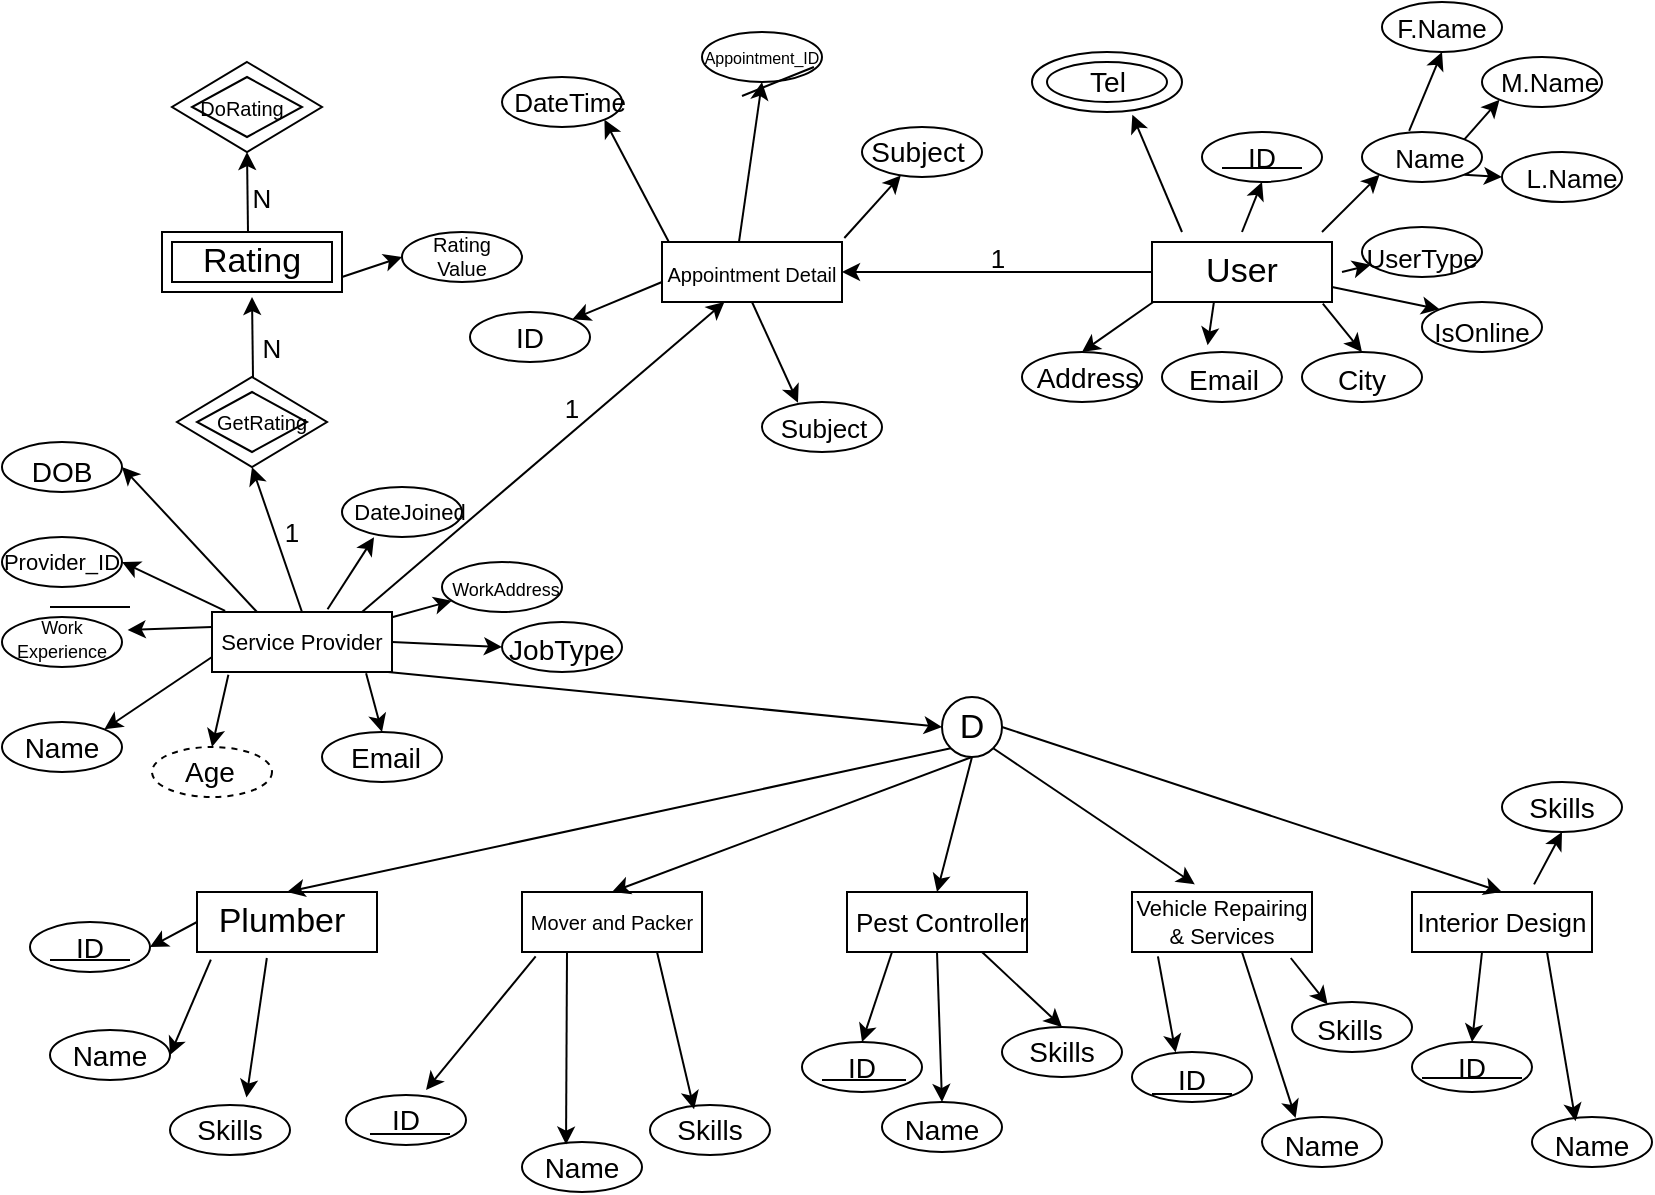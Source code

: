 <mxfile version="11.2.8" type="device" pages="1"><diagram id="u73l-XJrKutLM4vQmk4f" name="Page-1"><mxGraphModel dx="1024" dy="566" grid="1" gridSize="10" guides="1" tooltips="1" connect="1" arrows="1" fold="1" page="1" pageScale="1" pageWidth="850" pageHeight="1100" math="0" shadow="0"><root><mxCell id="0"/><mxCell id="1" parent="0"/><mxCell id="uVlolKATI4OPaM-FSlEL-3" value="" style="rounded=0;whiteSpace=wrap;html=1;" vertex="1" parent="1"><mxGeometry x="595" y="185" width="90" height="30" as="geometry"/></mxCell><mxCell id="uVlolKATI4OPaM-FSlEL-4" value="User" style="text;html=1;strokeColor=none;fillColor=none;align=center;verticalAlign=middle;whiteSpace=wrap;rounded=0;fontSize=17;" vertex="1" parent="1"><mxGeometry x="620" y="190" width="40" height="20" as="geometry"/></mxCell><mxCell id="uVlolKATI4OPaM-FSlEL-5" value="" style="ellipse;whiteSpace=wrap;html=1;fontSize=17;" vertex="1" parent="1"><mxGeometry x="535" y="90" width="75" height="30" as="geometry"/></mxCell><mxCell id="uVlolKATI4OPaM-FSlEL-6" value="" style="ellipse;whiteSpace=wrap;html=1;fontSize=17;" vertex="1" parent="1"><mxGeometry x="542.5" y="95" width="60" height="20" as="geometry"/></mxCell><mxCell id="uVlolKATI4OPaM-FSlEL-7" value="" style="ellipse;whiteSpace=wrap;html=1;fontSize=17;" vertex="1" parent="1"><mxGeometry x="620" y="130" width="60" height="25" as="geometry"/></mxCell><mxCell id="uVlolKATI4OPaM-FSlEL-10" value="" style="ellipse;whiteSpace=wrap;html=1;fontSize=17;" vertex="1" parent="1"><mxGeometry x="700" y="130" width="60" height="25" as="geometry"/></mxCell><mxCell id="uVlolKATI4OPaM-FSlEL-11" value="" style="ellipse;whiteSpace=wrap;html=1;fontSize=17;" vertex="1" parent="1"><mxGeometry x="700" y="177.5" width="60" height="25" as="geometry"/></mxCell><mxCell id="uVlolKATI4OPaM-FSlEL-12" value="" style="ellipse;whiteSpace=wrap;html=1;fontSize=17;" vertex="1" parent="1"><mxGeometry x="670" y="240" width="60" height="25" as="geometry"/></mxCell><mxCell id="uVlolKATI4OPaM-FSlEL-13" value="" style="ellipse;whiteSpace=wrap;html=1;fontSize=17;" vertex="1" parent="1"><mxGeometry x="600" y="240" width="60" height="25" as="geometry"/></mxCell><mxCell id="uVlolKATI4OPaM-FSlEL-14" value="" style="ellipse;whiteSpace=wrap;html=1;fontSize=17;" vertex="1" parent="1"><mxGeometry x="530" y="240" width="60" height="25" as="geometry"/></mxCell><mxCell id="uVlolKATI4OPaM-FSlEL-15" value="" style="ellipse;whiteSpace=wrap;html=1;fontSize=17;" vertex="1" parent="1"><mxGeometry x="730" y="215" width="60" height="25" as="geometry"/></mxCell><mxCell id="uVlolKATI4OPaM-FSlEL-16" value="" style="ellipse;whiteSpace=wrap;html=1;fontSize=17;" vertex="1" parent="1"><mxGeometry x="710" y="65" width="60" height="25" as="geometry"/></mxCell><mxCell id="uVlolKATI4OPaM-FSlEL-17" value="" style="ellipse;whiteSpace=wrap;html=1;fontSize=17;" vertex="1" parent="1"><mxGeometry x="760" y="92.5" width="60" height="25" as="geometry"/></mxCell><mxCell id="uVlolKATI4OPaM-FSlEL-18" value="" style="ellipse;whiteSpace=wrap;html=1;fontSize=17;" vertex="1" parent="1"><mxGeometry x="770" y="140" width="60" height="25" as="geometry"/></mxCell><mxCell id="uVlolKATI4OPaM-FSlEL-19" value="" style="endArrow=classic;html=1;fontSize=17;entryX=0;entryY=1;entryDx=0;entryDy=0;" edge="1" parent="1" target="uVlolKATI4OPaM-FSlEL-10"><mxGeometry width="50" height="50" relative="1" as="geometry"><mxPoint x="680" y="180" as="sourcePoint"/><mxPoint x="730" y="140" as="targetPoint"/></mxGeometry></mxCell><mxCell id="uVlolKATI4OPaM-FSlEL-21" value="" style="endArrow=classic;html=1;fontSize=17;entryX=0.5;entryY=1;entryDx=0;entryDy=0;" edge="1" parent="1" target="uVlolKATI4OPaM-FSlEL-7"><mxGeometry width="50" height="50" relative="1" as="geometry"><mxPoint x="640" y="180" as="sourcePoint"/><mxPoint x="660" y="140" as="targetPoint"/></mxGeometry></mxCell><mxCell id="uVlolKATI4OPaM-FSlEL-24" value="" style="endArrow=classic;html=1;fontSize=17;entryX=0.669;entryY=1.047;entryDx=0;entryDy=0;entryPerimeter=0;" edge="1" parent="1" target="uVlolKATI4OPaM-FSlEL-5"><mxGeometry width="50" height="50" relative="1" as="geometry"><mxPoint x="610" y="180" as="sourcePoint"/><mxPoint x="620" y="140" as="targetPoint"/></mxGeometry></mxCell><mxCell id="uVlolKATI4OPaM-FSlEL-25" value="" style="endArrow=classic;html=1;fontSize=17;" edge="1" parent="1" target="uVlolKATI4OPaM-FSlEL-11"><mxGeometry width="50" height="50" relative="1" as="geometry"><mxPoint x="690" y="200" as="sourcePoint"/><mxPoint x="720" y="170" as="targetPoint"/></mxGeometry></mxCell><mxCell id="uVlolKATI4OPaM-FSlEL-26" value="" style="endArrow=classic;html=1;fontSize=17;exitX=0.007;exitY=1;exitDx=0;exitDy=0;exitPerimeter=0;entryX=0.5;entryY=0;entryDx=0;entryDy=0;" edge="1" parent="1" source="uVlolKATI4OPaM-FSlEL-3" target="uVlolKATI4OPaM-FSlEL-14"><mxGeometry width="50" height="50" relative="1" as="geometry"><mxPoint x="550" y="240" as="sourcePoint"/><mxPoint x="600" y="190" as="targetPoint"/></mxGeometry></mxCell><mxCell id="uVlolKATI4OPaM-FSlEL-27" value="" style="endArrow=classic;html=1;fontSize=17;exitX=0.344;exitY=1;exitDx=0;exitDy=0;exitPerimeter=0;entryX=0.38;entryY=-0.136;entryDx=0;entryDy=0;entryPerimeter=0;" edge="1" parent="1" source="uVlolKATI4OPaM-FSlEL-3" target="uVlolKATI4OPaM-FSlEL-13"><mxGeometry width="50" height="50" relative="1" as="geometry"><mxPoint x="610" y="250" as="sourcePoint"/><mxPoint x="660" y="200" as="targetPoint"/></mxGeometry></mxCell><mxCell id="uVlolKATI4OPaM-FSlEL-28" value="" style="endArrow=classic;html=1;fontSize=17;exitX=0.949;exitY=1.027;exitDx=0;exitDy=0;exitPerimeter=0;entryX=0.5;entryY=0;entryDx=0;entryDy=0;" edge="1" parent="1" source="uVlolKATI4OPaM-FSlEL-3" target="uVlolKATI4OPaM-FSlEL-12"><mxGeometry width="50" height="50" relative="1" as="geometry"><mxPoint x="670" y="240" as="sourcePoint"/><mxPoint x="720" y="190" as="targetPoint"/></mxGeometry></mxCell><mxCell id="uVlolKATI4OPaM-FSlEL-29" value="" style="endArrow=classic;html=1;fontSize=17;exitX=1;exitY=0.75;exitDx=0;exitDy=0;entryX=0;entryY=0;entryDx=0;entryDy=0;" edge="1" parent="1" source="uVlolKATI4OPaM-FSlEL-3" target="uVlolKATI4OPaM-FSlEL-15"><mxGeometry width="50" height="50" relative="1" as="geometry"><mxPoint x="690" y="250" as="sourcePoint"/><mxPoint x="740" y="200" as="targetPoint"/></mxGeometry></mxCell><mxCell id="uVlolKATI4OPaM-FSlEL-30" value="" style="endArrow=classic;html=1;fontSize=17;exitX=0.393;exitY=-0.024;exitDx=0;exitDy=0;exitPerimeter=0;entryX=0.5;entryY=1;entryDx=0;entryDy=0;" edge="1" parent="1" source="uVlolKATI4OPaM-FSlEL-10" target="uVlolKATI4OPaM-FSlEL-16"><mxGeometry width="50" height="50" relative="1" as="geometry"><mxPoint x="700" y="130" as="sourcePoint"/><mxPoint x="750" y="80" as="targetPoint"/></mxGeometry></mxCell><mxCell id="uVlolKATI4OPaM-FSlEL-31" value="" style="endArrow=classic;html=1;fontSize=17;exitX=1;exitY=0;exitDx=0;exitDy=0;entryX=0;entryY=1;entryDx=0;entryDy=0;" edge="1" parent="1" source="uVlolKATI4OPaM-FSlEL-10" target="uVlolKATI4OPaM-FSlEL-17"><mxGeometry width="50" height="50" relative="1" as="geometry"><mxPoint x="760" y="130" as="sourcePoint"/><mxPoint x="790" y="100" as="targetPoint"/></mxGeometry></mxCell><mxCell id="uVlolKATI4OPaM-FSlEL-32" value="" style="endArrow=classic;html=1;fontSize=17;exitX=1;exitY=1;exitDx=0;exitDy=0;entryX=0;entryY=0.5;entryDx=0;entryDy=0;" edge="1" parent="1" source="uVlolKATI4OPaM-FSlEL-10" target="uVlolKATI4OPaM-FSlEL-18"><mxGeometry width="50" height="50" relative="1" as="geometry"><mxPoint x="750" y="170" as="sourcePoint"/><mxPoint x="800" y="120" as="targetPoint"/></mxGeometry></mxCell><mxCell id="uVlolKATI4OPaM-FSlEL-33" value="" style="rounded=0;whiteSpace=wrap;html=1;" vertex="1" parent="1"><mxGeometry x="350" y="185" width="90" height="30" as="geometry"/></mxCell><mxCell id="uVlolKATI4OPaM-FSlEL-34" value="" style="ellipse;whiteSpace=wrap;html=1;fontSize=17;" vertex="1" parent="1"><mxGeometry x="270" y="102.5" width="60" height="25" as="geometry"/></mxCell><mxCell id="uVlolKATI4OPaM-FSlEL-35" value="" style="ellipse;whiteSpace=wrap;html=1;fontSize=17;" vertex="1" parent="1"><mxGeometry x="370" y="80" width="60" height="25" as="geometry"/></mxCell><mxCell id="uVlolKATI4OPaM-FSlEL-36" value="" style="ellipse;whiteSpace=wrap;html=1;fontSize=17;" vertex="1" parent="1"><mxGeometry x="450" y="127.5" width="60" height="25" as="geometry"/></mxCell><mxCell id="uVlolKATI4OPaM-FSlEL-37" value="" style="ellipse;whiteSpace=wrap;html=1;fontSize=17;" vertex="1" parent="1"><mxGeometry x="400" y="265" width="60" height="25" as="geometry"/></mxCell><mxCell id="uVlolKATI4OPaM-FSlEL-38" value="" style="endArrow=classic;html=1;fontSize=17;entryX=0.5;entryY=1;entryDx=0;entryDy=0;exitX=0.427;exitY=0.013;exitDx=0;exitDy=0;exitPerimeter=0;" edge="1" parent="1" source="uVlolKATI4OPaM-FSlEL-33" target="uVlolKATI4OPaM-FSlEL-35"><mxGeometry width="50" height="50" relative="1" as="geometry"><mxPoint x="390" y="180" as="sourcePoint"/><mxPoint x="420" y="130" as="targetPoint"/></mxGeometry></mxCell><mxCell id="uVlolKATI4OPaM-FSlEL-39" value="" style="endArrow=classic;html=1;fontSize=17;entryX=1;entryY=1;entryDx=0;entryDy=0;exitX=0.036;exitY=-0.013;exitDx=0;exitDy=0;exitPerimeter=0;" edge="1" parent="1" source="uVlolKATI4OPaM-FSlEL-33" target="uVlolKATI4OPaM-FSlEL-34"><mxGeometry width="50" height="50" relative="1" as="geometry"><mxPoint x="350" y="180" as="sourcePoint"/><mxPoint x="370" y="140" as="targetPoint"/></mxGeometry></mxCell><mxCell id="uVlolKATI4OPaM-FSlEL-40" value="" style="endArrow=classic;html=1;fontSize=17;exitX=1.013;exitY=-0.067;exitDx=0;exitDy=0;exitPerimeter=0;" edge="1" parent="1" source="uVlolKATI4OPaM-FSlEL-33" target="uVlolKATI4OPaM-FSlEL-36"><mxGeometry width="50" height="50" relative="1" as="geometry"><mxPoint x="430" y="190" as="sourcePoint"/><mxPoint x="480" y="140" as="targetPoint"/></mxGeometry></mxCell><mxCell id="uVlolKATI4OPaM-FSlEL-41" value="" style="endArrow=classic;html=1;fontSize=17;exitX=0.5;exitY=1;exitDx=0;exitDy=0;entryX=0.3;entryY=0.016;entryDx=0;entryDy=0;entryPerimeter=0;" edge="1" parent="1" source="uVlolKATI4OPaM-FSlEL-33" target="uVlolKATI4OPaM-FSlEL-37"><mxGeometry width="50" height="50" relative="1" as="geometry"><mxPoint x="390" y="260" as="sourcePoint"/><mxPoint x="420" y="260" as="targetPoint"/></mxGeometry></mxCell><mxCell id="uVlolKATI4OPaM-FSlEL-42" value="" style="endArrow=classic;html=1;fontSize=17;exitX=0;exitY=0.5;exitDx=0;exitDy=0;entryX=1;entryY=0.5;entryDx=0;entryDy=0;" edge="1" parent="1" source="uVlolKATI4OPaM-FSlEL-3" target="uVlolKATI4OPaM-FSlEL-33"><mxGeometry width="50" height="50" relative="1" as="geometry"><mxPoint x="490" y="220" as="sourcePoint"/><mxPoint x="540" y="170" as="targetPoint"/></mxGeometry></mxCell><mxCell id="uVlolKATI4OPaM-FSlEL-43" value="" style="rounded=0;whiteSpace=wrap;html=1;" vertex="1" parent="1"><mxGeometry x="100" y="180" width="90" height="30" as="geometry"/></mxCell><mxCell id="uVlolKATI4OPaM-FSlEL-44" value="" style="rounded=0;whiteSpace=wrap;html=1;" vertex="1" parent="1"><mxGeometry x="105" y="185" width="80" height="20" as="geometry"/></mxCell><mxCell id="uVlolKATI4OPaM-FSlEL-45" value="" style="shape=rhombus;html=1;dashed=0;whitespace=wrap;perimeter=rhombusPerimeter;fontSize=17;" vertex="1" parent="1"><mxGeometry x="105" y="95" width="75" height="45" as="geometry"/></mxCell><mxCell id="uVlolKATI4OPaM-FSlEL-47" value="" style="shape=rhombus;html=1;dashed=0;whitespace=wrap;perimeter=rhombusPerimeter;fontSize=17;" vertex="1" parent="1"><mxGeometry x="115" y="102.5" width="55" height="30" as="geometry"/></mxCell><mxCell id="uVlolKATI4OPaM-FSlEL-48" value="" style="shape=rhombus;html=1;dashed=0;whitespace=wrap;perimeter=rhombusPerimeter;fontSize=17;" vertex="1" parent="1"><mxGeometry x="107.5" y="252.5" width="75" height="45" as="geometry"/></mxCell><mxCell id="uVlolKATI4OPaM-FSlEL-49" value="" style="shape=rhombus;html=1;dashed=0;whitespace=wrap;perimeter=rhombusPerimeter;fontSize=17;" vertex="1" parent="1"><mxGeometry x="117.5" y="260" width="55" height="30" as="geometry"/></mxCell><mxCell id="uVlolKATI4OPaM-FSlEL-51" value="" style="endArrow=classic;html=1;fontSize=17;entryX=0.5;entryY=1;entryDx=0;entryDy=0;" edge="1" parent="1" target="uVlolKATI4OPaM-FSlEL-45"><mxGeometry width="50" height="50" relative="1" as="geometry"><mxPoint x="143" y="180" as="sourcePoint"/><mxPoint x="170" y="140" as="targetPoint"/></mxGeometry></mxCell><mxCell id="uVlolKATI4OPaM-FSlEL-55" value="" style="endArrow=classic;html=1;fontSize=17;entryX=0.5;entryY=1;entryDx=0;entryDy=0;" edge="1" parent="1"><mxGeometry width="50" height="50" relative="1" as="geometry"><mxPoint x="145.5" y="252.5" as="sourcePoint"/><mxPoint x="145" y="212.5" as="targetPoint"/></mxGeometry></mxCell><mxCell id="uVlolKATI4OPaM-FSlEL-56" value="" style="rounded=0;whiteSpace=wrap;html=1;" vertex="1" parent="1"><mxGeometry x="125" y="370" width="90" height="30" as="geometry"/></mxCell><mxCell id="uVlolKATI4OPaM-FSlEL-57" value="" style="endArrow=classic;html=1;fontSize=17;exitX=0.5;exitY=0;exitDx=0;exitDy=0;entryX=0.5;entryY=1;entryDx=0;entryDy=0;" edge="1" parent="1" source="uVlolKATI4OPaM-FSlEL-56" target="uVlolKATI4OPaM-FSlEL-48"><mxGeometry width="50" height="50" relative="1" as="geometry"><mxPoint x="140" y="360" as="sourcePoint"/><mxPoint x="190" y="310" as="targetPoint"/></mxGeometry></mxCell><mxCell id="uVlolKATI4OPaM-FSlEL-58" value="" style="ellipse;whiteSpace=wrap;html=1;fontSize=17;" vertex="1" parent="1"><mxGeometry x="20" y="285" width="60" height="25" as="geometry"/></mxCell><mxCell id="uVlolKATI4OPaM-FSlEL-59" value="" style="ellipse;whiteSpace=wrap;html=1;fontSize=17;" vertex="1" parent="1"><mxGeometry x="20" y="332.5" width="60" height="25" as="geometry"/></mxCell><mxCell id="uVlolKATI4OPaM-FSlEL-60" value="" style="ellipse;whiteSpace=wrap;html=1;fontSize=17;" vertex="1" parent="1"><mxGeometry x="20" y="372.5" width="60" height="25" as="geometry"/></mxCell><mxCell id="uVlolKATI4OPaM-FSlEL-61" value="" style="ellipse;whiteSpace=wrap;html=1;fontSize=17;" vertex="1" parent="1"><mxGeometry x="20" y="425" width="60" height="25" as="geometry"/></mxCell><mxCell id="uVlolKATI4OPaM-FSlEL-62" value="" style="ellipse;whiteSpace=wrap;html=1;fontSize=17;" vertex="1" parent="1"><mxGeometry x="190" y="307.5" width="60" height="25" as="geometry"/></mxCell><mxCell id="uVlolKATI4OPaM-FSlEL-63" value="" style="ellipse;whiteSpace=wrap;html=1;fontSize=17;" vertex="1" parent="1"><mxGeometry x="240" y="345" width="60" height="25" as="geometry"/></mxCell><mxCell id="uVlolKATI4OPaM-FSlEL-64" value="" style="ellipse;whiteSpace=wrap;html=1;fontSize=17;" vertex="1" parent="1"><mxGeometry x="270" y="375" width="60" height="25" as="geometry"/></mxCell><mxCell id="uVlolKATI4OPaM-FSlEL-65" value="" style="ellipse;whiteSpace=wrap;html=1;fontSize=17;dashed=1;" vertex="1" parent="1"><mxGeometry x="95" y="437.5" width="60" height="25" as="geometry"/></mxCell><mxCell id="uVlolKATI4OPaM-FSlEL-66" value="" style="ellipse;whiteSpace=wrap;html=1;fontSize=17;" vertex="1" parent="1"><mxGeometry x="180" y="430" width="60" height="25" as="geometry"/></mxCell><mxCell id="uVlolKATI4OPaM-FSlEL-71" value="" style="endArrow=classic;html=1;fontSize=17;entryX=0.267;entryY=1.004;entryDx=0;entryDy=0;entryPerimeter=0;exitX=0.642;exitY=-0.047;exitDx=0;exitDy=0;exitPerimeter=0;" edge="1" parent="1" source="uVlolKATI4OPaM-FSlEL-56" target="uVlolKATI4OPaM-FSlEL-62"><mxGeometry width="50" height="50" relative="1" as="geometry"><mxPoint x="170" y="370" as="sourcePoint"/><mxPoint x="220" y="320" as="targetPoint"/></mxGeometry></mxCell><mxCell id="uVlolKATI4OPaM-FSlEL-72" value="" style="endArrow=classic;html=1;fontFamily=Helvetica;fontSize=17;fontColor=#000000;align=center;strokeColor=#000000;" edge="1" parent="1" source="uVlolKATI4OPaM-FSlEL-56" target="uVlolKATI4OPaM-FSlEL-63"><mxGeometry width="50" height="50" relative="1" as="geometry"><mxPoint x="200" y="390" as="sourcePoint"/><mxPoint x="250" y="340" as="targetPoint"/></mxGeometry></mxCell><mxCell id="uVlolKATI4OPaM-FSlEL-73" value="" style="endArrow=classic;html=1;fontSize=17;exitX=1;exitY=0.5;exitDx=0;exitDy=0;entryX=0;entryY=0.5;entryDx=0;entryDy=0;" edge="1" parent="1" source="uVlolKATI4OPaM-FSlEL-56" target="uVlolKATI4OPaM-FSlEL-64"><mxGeometry width="50" height="50" relative="1" as="geometry"><mxPoint x="220" y="430" as="sourcePoint"/><mxPoint x="270" y="380" as="targetPoint"/></mxGeometry></mxCell><mxCell id="uVlolKATI4OPaM-FSlEL-74" value="" style="endArrow=classic;html=1;fontSize=17;exitX=0.856;exitY=1.02;exitDx=0;exitDy=0;exitPerimeter=0;entryX=0.5;entryY=0;entryDx=0;entryDy=0;" edge="1" parent="1" source="uVlolKATI4OPaM-FSlEL-56" target="uVlolKATI4OPaM-FSlEL-66"><mxGeometry width="50" height="50" relative="1" as="geometry"><mxPoint x="180" y="440" as="sourcePoint"/><mxPoint x="230" y="390" as="targetPoint"/></mxGeometry></mxCell><mxCell id="uVlolKATI4OPaM-FSlEL-75" value="" style="endArrow=classic;html=1;fontSize=17;exitX=0.091;exitY=1.047;exitDx=0;exitDy=0;entryX=0.5;entryY=0;entryDx=0;entryDy=0;exitPerimeter=0;" edge="1" parent="1" source="uVlolKATI4OPaM-FSlEL-56" target="uVlolKATI4OPaM-FSlEL-65"><mxGeometry width="50" height="50" relative="1" as="geometry"><mxPoint x="100" y="440" as="sourcePoint"/><mxPoint x="150" y="390" as="targetPoint"/></mxGeometry></mxCell><mxCell id="uVlolKATI4OPaM-FSlEL-76" value="" style="endArrow=classic;html=1;fontSize=17;exitX=0;exitY=0.75;exitDx=0;exitDy=0;entryX=1;entryY=0;entryDx=0;entryDy=0;" edge="1" parent="1" source="uVlolKATI4OPaM-FSlEL-56" target="uVlolKATI4OPaM-FSlEL-61"><mxGeometry width="50" height="50" relative="1" as="geometry"><mxPoint x="70" y="430" as="sourcePoint"/><mxPoint x="120" y="380" as="targetPoint"/></mxGeometry></mxCell><mxCell id="uVlolKATI4OPaM-FSlEL-77" value="" style="endArrow=classic;html=1;fontSize=17;exitX=0;exitY=0.25;exitDx=0;exitDy=0;entryX=1.047;entryY=0.26;entryDx=0;entryDy=0;entryPerimeter=0;" edge="1" parent="1" source="uVlolKATI4OPaM-FSlEL-56" target="uVlolKATI4OPaM-FSlEL-60"><mxGeometry width="50" height="50" relative="1" as="geometry"><mxPoint x="80" y="390" as="sourcePoint"/><mxPoint x="130" y="340" as="targetPoint"/></mxGeometry></mxCell><mxCell id="uVlolKATI4OPaM-FSlEL-78" value="" style="endArrow=classic;html=1;fontSize=17;exitX=0.073;exitY=-0.02;exitDx=0;exitDy=0;exitPerimeter=0;entryX=1;entryY=0.5;entryDx=0;entryDy=0;" edge="1" parent="1" source="uVlolKATI4OPaM-FSlEL-56" target="uVlolKATI4OPaM-FSlEL-59"><mxGeometry width="50" height="50" relative="1" as="geometry"><mxPoint x="110" y="370" as="sourcePoint"/><mxPoint x="160" y="320" as="targetPoint"/></mxGeometry></mxCell><mxCell id="uVlolKATI4OPaM-FSlEL-79" value="" style="endArrow=classic;html=1;fontSize=17;exitX=0.25;exitY=0;exitDx=0;exitDy=0;entryX=1;entryY=0.5;entryDx=0;entryDy=0;" edge="1" parent="1" source="uVlolKATI4OPaM-FSlEL-56" target="uVlolKATI4OPaM-FSlEL-58"><mxGeometry width="50" height="50" relative="1" as="geometry"><mxPoint x="120" y="370" as="sourcePoint"/><mxPoint x="170" y="320" as="targetPoint"/></mxGeometry></mxCell><mxCell id="uVlolKATI4OPaM-FSlEL-80" value="" style="ellipse;whiteSpace=wrap;html=1;aspect=fixed;fontSize=17;" vertex="1" parent="1"><mxGeometry x="490" y="412.5" width="30" height="30" as="geometry"/></mxCell><mxCell id="uVlolKATI4OPaM-FSlEL-81" value="" style="endArrow=classic;html=1;fontSize=17;entryX=0;entryY=0.5;entryDx=0;entryDy=0;" edge="1" parent="1" target="uVlolKATI4OPaM-FSlEL-80"><mxGeometry width="50" height="50" relative="1" as="geometry"><mxPoint x="213" y="400" as="sourcePoint"/><mxPoint x="350" y="410" as="targetPoint"/></mxGeometry></mxCell><mxCell id="uVlolKATI4OPaM-FSlEL-82" value="" style="endArrow=classic;html=1;fontSize=17;entryX=0.347;entryY=1;entryDx=0;entryDy=0;entryPerimeter=0;" edge="1" parent="1" target="uVlolKATI4OPaM-FSlEL-33"><mxGeometry width="50" height="50" relative="1" as="geometry"><mxPoint x="200" y="370" as="sourcePoint"/><mxPoint x="250" y="320" as="targetPoint"/></mxGeometry></mxCell><mxCell id="uVlolKATI4OPaM-FSlEL-83" value="" style="ellipse;whiteSpace=wrap;html=1;fontSize=17;" vertex="1" parent="1"><mxGeometry x="220" y="180" width="60" height="25" as="geometry"/></mxCell><mxCell id="uVlolKATI4OPaM-FSlEL-84" value="" style="endArrow=classic;html=1;fontSize=17;exitX=1;exitY=0.75;exitDx=0;exitDy=0;entryX=0;entryY=0.5;entryDx=0;entryDy=0;" edge="1" parent="1" source="uVlolKATI4OPaM-FSlEL-43" target="uVlolKATI4OPaM-FSlEL-83"><mxGeometry width="50" height="50" relative="1" as="geometry"><mxPoint x="190" y="220" as="sourcePoint"/><mxPoint x="240" y="170" as="targetPoint"/></mxGeometry></mxCell><mxCell id="uVlolKATI4OPaM-FSlEL-85" value="" style="rounded=0;whiteSpace=wrap;html=1;" vertex="1" parent="1"><mxGeometry x="117.5" y="510" width="90" height="30" as="geometry"/></mxCell><mxCell id="uVlolKATI4OPaM-FSlEL-86" value="" style="rounded=0;whiteSpace=wrap;html=1;" vertex="1" parent="1"><mxGeometry x="280" y="510" width="90" height="30" as="geometry"/></mxCell><mxCell id="uVlolKATI4OPaM-FSlEL-87" value="" style="rounded=0;whiteSpace=wrap;html=1;" vertex="1" parent="1"><mxGeometry x="442.5" y="510" width="90" height="30" as="geometry"/></mxCell><mxCell id="uVlolKATI4OPaM-FSlEL-88" value="" style="rounded=0;whiteSpace=wrap;html=1;" vertex="1" parent="1"><mxGeometry x="585" y="510" width="90" height="30" as="geometry"/></mxCell><mxCell id="uVlolKATI4OPaM-FSlEL-89" value="" style="text;html=1;strokeColor=#000000;fillColor=#ffffff;align=center;verticalAlign=middle;whiteSpace=wrap;rounded=0;fontFamily=Helvetica;fontSize=12;fontColor=#000000;" vertex="1" parent="1"><mxGeometry x="725" y="510" width="90" height="30" as="geometry"/></mxCell><mxCell id="uVlolKATI4OPaM-FSlEL-90" value="" style="endArrow=classic;html=1;fontSize=17;exitX=0;exitY=1;exitDx=0;exitDy=0;entryX=0.5;entryY=0;entryDx=0;entryDy=0;" edge="1" parent="1" source="uVlolKATI4OPaM-FSlEL-80" target="uVlolKATI4OPaM-FSlEL-85"><mxGeometry width="50" height="50" relative="1" as="geometry"><mxPoint x="360" y="490" as="sourcePoint"/><mxPoint x="410" y="440" as="targetPoint"/></mxGeometry></mxCell><mxCell id="uVlolKATI4OPaM-FSlEL-91" value="" style="endArrow=classic;html=1;fontSize=17;exitX=0.5;exitY=1;exitDx=0;exitDy=0;entryX=0.5;entryY=0;entryDx=0;entryDy=0;" edge="1" parent="1" source="uVlolKATI4OPaM-FSlEL-80" target="uVlolKATI4OPaM-FSlEL-86"><mxGeometry width="50" height="50" relative="1" as="geometry"><mxPoint x="430" y="510" as="sourcePoint"/><mxPoint x="480" y="460" as="targetPoint"/></mxGeometry></mxCell><mxCell id="uVlolKATI4OPaM-FSlEL-93" value="" style="endArrow=classic;html=1;fontSize=17;exitX=0.5;exitY=1;exitDx=0;exitDy=0;entryX=0.5;entryY=0;entryDx=0;entryDy=0;" edge="1" parent="1" source="uVlolKATI4OPaM-FSlEL-80" target="uVlolKATI4OPaM-FSlEL-87"><mxGeometry width="50" height="50" relative="1" as="geometry"><mxPoint x="530" y="500" as="sourcePoint"/><mxPoint x="580" y="450" as="targetPoint"/></mxGeometry></mxCell><mxCell id="uVlolKATI4OPaM-FSlEL-94" value="" style="endArrow=classic;html=1;fontSize=17;exitX=1;exitY=1;exitDx=0;exitDy=0;entryX=0.349;entryY=-0.127;entryDx=0;entryDy=0;entryPerimeter=0;" edge="1" parent="1" source="uVlolKATI4OPaM-FSlEL-80" target="uVlolKATI4OPaM-FSlEL-88"><mxGeometry width="50" height="50" relative="1" as="geometry"><mxPoint x="550" y="470" as="sourcePoint"/><mxPoint x="600" y="420" as="targetPoint"/></mxGeometry></mxCell><mxCell id="uVlolKATI4OPaM-FSlEL-95" value="" style="endArrow=classic;html=1;fontSize=17;exitX=1;exitY=0.5;exitDx=0;exitDy=0;entryX=0.5;entryY=0;entryDx=0;entryDy=0;" edge="1" parent="1" source="uVlolKATI4OPaM-FSlEL-80" target="uVlolKATI4OPaM-FSlEL-89"><mxGeometry width="50" height="50" relative="1" as="geometry"><mxPoint x="610" y="440" as="sourcePoint"/><mxPoint x="660" y="390" as="targetPoint"/></mxGeometry></mxCell><mxCell id="uVlolKATI4OPaM-FSlEL-96" value="" style="ellipse;whiteSpace=wrap;html=1;fontSize=17;" vertex="1" parent="1"><mxGeometry x="44" y="579" width="60" height="25" as="geometry"/></mxCell><mxCell id="uVlolKATI4OPaM-FSlEL-97" value="" style="ellipse;whiteSpace=wrap;html=1;fontSize=17;" vertex="1" parent="1"><mxGeometry x="104" y="616.5" width="60" height="25" as="geometry"/></mxCell><mxCell id="uVlolKATI4OPaM-FSlEL-98" value="" style="ellipse;whiteSpace=wrap;html=1;fontSize=17;" vertex="1" parent="1"><mxGeometry x="34" y="525" width="60" height="25" as="geometry"/></mxCell><mxCell id="uVlolKATI4OPaM-FSlEL-99" value="" style="ellipse;whiteSpace=wrap;html=1;fontSize=17;" vertex="1" parent="1"><mxGeometry x="192" y="611.5" width="60" height="25" as="geometry"/></mxCell><mxCell id="uVlolKATI4OPaM-FSlEL-100" value="" style="ellipse;whiteSpace=wrap;html=1;fontSize=17;" vertex="1" parent="1"><mxGeometry x="280" y="635" width="60" height="25" as="geometry"/></mxCell><mxCell id="uVlolKATI4OPaM-FSlEL-101" value="" style="ellipse;whiteSpace=wrap;html=1;fontSize=17;" vertex="1" parent="1"><mxGeometry x="344" y="616.5" width="60" height="25" as="geometry"/></mxCell><mxCell id="uVlolKATI4OPaM-FSlEL-102" value="" style="ellipse;whiteSpace=wrap;html=1;fontSize=17;" vertex="1" parent="1"><mxGeometry x="420" y="585" width="60" height="25" as="geometry"/></mxCell><mxCell id="uVlolKATI4OPaM-FSlEL-103" value="" style="ellipse;whiteSpace=wrap;html=1;fontSize=17;" vertex="1" parent="1"><mxGeometry x="460" y="615" width="60" height="25" as="geometry"/></mxCell><mxCell id="uVlolKATI4OPaM-FSlEL-104" value="" style="ellipse;whiteSpace=wrap;html=1;fontSize=17;" vertex="1" parent="1"><mxGeometry x="520" y="577.5" width="60" height="25" as="geometry"/></mxCell><mxCell id="uVlolKATI4OPaM-FSlEL-105" value="" style="ellipse;whiteSpace=wrap;html=1;fontSize=17;" vertex="1" parent="1"><mxGeometry x="585" y="590" width="60" height="25" as="geometry"/></mxCell><mxCell id="uVlolKATI4OPaM-FSlEL-106" value="" style="ellipse;whiteSpace=wrap;html=1;fontSize=17;" vertex="1" parent="1"><mxGeometry x="650" y="622.5" width="60" height="25" as="geometry"/></mxCell><mxCell id="uVlolKATI4OPaM-FSlEL-107" value="" style="ellipse;whiteSpace=wrap;html=1;fontSize=17;" vertex="1" parent="1"><mxGeometry x="665" y="565" width="60" height="25" as="geometry"/></mxCell><mxCell id="uVlolKATI4OPaM-FSlEL-108" value="" style="ellipse;whiteSpace=wrap;html=1;fontSize=17;" vertex="1" parent="1"><mxGeometry x="725" y="585" width="60" height="25" as="geometry"/></mxCell><mxCell id="uVlolKATI4OPaM-FSlEL-109" value="" style="ellipse;whiteSpace=wrap;html=1;fontSize=17;" vertex="1" parent="1"><mxGeometry x="785" y="622.5" width="60" height="25" as="geometry"/></mxCell><mxCell id="uVlolKATI4OPaM-FSlEL-110" value="" style="ellipse;whiteSpace=wrap;html=1;fontSize=17;" vertex="1" parent="1"><mxGeometry x="770" y="455" width="60" height="25" as="geometry"/></mxCell><mxCell id="uVlolKATI4OPaM-FSlEL-111" value="" style="endArrow=classic;html=1;fontSize=17;exitX=0;exitY=0.5;exitDx=0;exitDy=0;entryX=1;entryY=0.5;entryDx=0;entryDy=0;" edge="1" parent="1" source="uVlolKATI4OPaM-FSlEL-85" target="uVlolKATI4OPaM-FSlEL-98"><mxGeometry width="50" height="50" relative="1" as="geometry"><mxPoint x="110" y="610" as="sourcePoint"/><mxPoint x="160" y="560" as="targetPoint"/></mxGeometry></mxCell><mxCell id="uVlolKATI4OPaM-FSlEL-112" value="" style="endArrow=classic;html=1;fontSize=17;exitX=0.077;exitY=1.127;exitDx=0;exitDy=0;exitPerimeter=0;entryX=1;entryY=0.5;entryDx=0;entryDy=0;" edge="1" parent="1" source="uVlolKATI4OPaM-FSlEL-85" target="uVlolKATI4OPaM-FSlEL-96"><mxGeometry width="50" height="50" relative="1" as="geometry"><mxPoint x="110" y="620" as="sourcePoint"/><mxPoint x="160" y="570" as="targetPoint"/></mxGeometry></mxCell><mxCell id="uVlolKATI4OPaM-FSlEL-113" value="" style="endArrow=classic;html=1;fontSize=17;exitX=0.388;exitY=1.1;exitDx=0;exitDy=0;exitPerimeter=0;entryX=0.637;entryY=-0.152;entryDx=0;entryDy=0;entryPerimeter=0;" edge="1" parent="1" source="uVlolKATI4OPaM-FSlEL-85" target="uVlolKATI4OPaM-FSlEL-97"><mxGeometry width="50" height="50" relative="1" as="geometry"><mxPoint x="130" y="620" as="sourcePoint"/><mxPoint x="180" y="570" as="targetPoint"/></mxGeometry></mxCell><mxCell id="uVlolKATI4OPaM-FSlEL-114" value="" style="endArrow=classic;html=1;fontSize=17;exitX=0.076;exitY=1.073;exitDx=0;exitDy=0;exitPerimeter=0;entryX=0.667;entryY=-0.1;entryDx=0;entryDy=0;entryPerimeter=0;" edge="1" parent="1" source="uVlolKATI4OPaM-FSlEL-86" target="uVlolKATI4OPaM-FSlEL-99"><mxGeometry width="50" height="50" relative="1" as="geometry"><mxPoint x="240" y="600" as="sourcePoint"/><mxPoint x="290" y="550" as="targetPoint"/></mxGeometry></mxCell><mxCell id="uVlolKATI4OPaM-FSlEL-115" value="" style="endArrow=classic;html=1;fontSize=17;exitX=0.25;exitY=1;exitDx=0;exitDy=0;entryX=0.367;entryY=0.052;entryDx=0;entryDy=0;entryPerimeter=0;" edge="1" parent="1" source="uVlolKATI4OPaM-FSlEL-86" target="uVlolKATI4OPaM-FSlEL-100"><mxGeometry width="50" height="50" relative="1" as="geometry"><mxPoint x="290" y="620" as="sourcePoint"/><mxPoint x="340" y="570" as="targetPoint"/></mxGeometry></mxCell><mxCell id="uVlolKATI4OPaM-FSlEL-116" value="" style="endArrow=classic;html=1;fontSize=17;exitX=0.75;exitY=1;exitDx=0;exitDy=0;entryX=0.367;entryY=0.084;entryDx=0;entryDy=0;entryPerimeter=0;" edge="1" parent="1" source="uVlolKATI4OPaM-FSlEL-86" target="uVlolKATI4OPaM-FSlEL-101"><mxGeometry width="50" height="50" relative="1" as="geometry"><mxPoint x="350" y="610" as="sourcePoint"/><mxPoint x="400" y="560" as="targetPoint"/></mxGeometry></mxCell><mxCell id="uVlolKATI4OPaM-FSlEL-117" value="" style="endArrow=classic;html=1;fontSize=17;exitX=0.25;exitY=1;exitDx=0;exitDy=0;entryX=0.5;entryY=0;entryDx=0;entryDy=0;" edge="1" parent="1" source="uVlolKATI4OPaM-FSlEL-87" target="uVlolKATI4OPaM-FSlEL-102"><mxGeometry width="50" height="50" relative="1" as="geometry"><mxPoint x="400" y="600" as="sourcePoint"/><mxPoint x="450" y="550" as="targetPoint"/></mxGeometry></mxCell><mxCell id="uVlolKATI4OPaM-FSlEL-118" value="" style="endArrow=classic;html=1;fontSize=17;exitX=0.5;exitY=1;exitDx=0;exitDy=0;entryX=0.5;entryY=0;entryDx=0;entryDy=0;" edge="1" parent="1" source="uVlolKATI4OPaM-FSlEL-87" target="uVlolKATI4OPaM-FSlEL-103"><mxGeometry width="50" height="50" relative="1" as="geometry"><mxPoint x="490" y="600" as="sourcePoint"/><mxPoint x="540" y="550" as="targetPoint"/></mxGeometry></mxCell><mxCell id="uVlolKATI4OPaM-FSlEL-119" value="" style="endArrow=classic;html=1;fontSize=17;exitX=0.75;exitY=1;exitDx=0;exitDy=0;entryX=0.5;entryY=0;entryDx=0;entryDy=0;" edge="1" parent="1" source="uVlolKATI4OPaM-FSlEL-87" target="uVlolKATI4OPaM-FSlEL-104"><mxGeometry width="50" height="50" relative="1" as="geometry"><mxPoint x="520" y="590" as="sourcePoint"/><mxPoint x="570" y="540" as="targetPoint"/></mxGeometry></mxCell><mxCell id="uVlolKATI4OPaM-FSlEL-120" value="" style="endArrow=classic;html=1;fontSize=17;exitX=0.144;exitY=1.073;exitDx=0;exitDy=0;exitPerimeter=0;entryX=0.363;entryY=0.008;entryDx=0;entryDy=0;entryPerimeter=0;" edge="1" parent="1" source="uVlolKATI4OPaM-FSlEL-88" target="uVlolKATI4OPaM-FSlEL-105"><mxGeometry width="50" height="50" relative="1" as="geometry"><mxPoint x="630" y="590" as="sourcePoint"/><mxPoint x="680" y="540" as="targetPoint"/></mxGeometry></mxCell><mxCell id="uVlolKATI4OPaM-FSlEL-121" value="" style="endArrow=classic;html=1;fontSize=17;exitX=0.611;exitY=1;exitDx=0;exitDy=0;exitPerimeter=0;entryX=0.28;entryY=0.02;entryDx=0;entryDy=0;entryPerimeter=0;" edge="1" parent="1" source="uVlolKATI4OPaM-FSlEL-88" target="uVlolKATI4OPaM-FSlEL-106"><mxGeometry width="50" height="50" relative="1" as="geometry"><mxPoint x="630" y="600" as="sourcePoint"/><mxPoint x="670" y="620" as="targetPoint"/></mxGeometry></mxCell><mxCell id="uVlolKATI4OPaM-FSlEL-122" value="" style="endArrow=classic;html=1;fontSize=17;exitX=0.882;exitY=1.1;exitDx=0;exitDy=0;exitPerimeter=0;entryX=0.297;entryY=0.048;entryDx=0;entryDy=0;entryPerimeter=0;" edge="1" parent="1" source="uVlolKATI4OPaM-FSlEL-88" target="uVlolKATI4OPaM-FSlEL-107"><mxGeometry width="50" height="50" relative="1" as="geometry"><mxPoint x="670" y="560" as="sourcePoint"/><mxPoint x="720" y="510" as="targetPoint"/></mxGeometry></mxCell><mxCell id="uVlolKATI4OPaM-FSlEL-124" value="" style="endArrow=classic;html=1;fontSize=17;exitX=0.389;exitY=1;exitDx=0;exitDy=0;exitPerimeter=0;entryX=0.5;entryY=0;entryDx=0;entryDy=0;" edge="1" parent="1" source="uVlolKATI4OPaM-FSlEL-89" target="uVlolKATI4OPaM-FSlEL-108"><mxGeometry width="50" height="50" relative="1" as="geometry"><mxPoint x="780" y="590" as="sourcePoint"/><mxPoint x="830" y="540" as="targetPoint"/></mxGeometry></mxCell><mxCell id="uVlolKATI4OPaM-FSlEL-125" value="" style="endArrow=classic;html=1;fontSize=17;exitX=0.75;exitY=1;exitDx=0;exitDy=0;entryX=0.363;entryY=0.084;entryDx=0;entryDy=0;entryPerimeter=0;" edge="1" parent="1" source="uVlolKATI4OPaM-FSlEL-89" target="uVlolKATI4OPaM-FSlEL-109"><mxGeometry width="50" height="50" relative="1" as="geometry"><mxPoint x="810" y="600" as="sourcePoint"/><mxPoint x="860" y="550" as="targetPoint"/></mxGeometry></mxCell><mxCell id="uVlolKATI4OPaM-FSlEL-126" value="" style="endArrow=classic;html=1;fontSize=17;exitX=0.678;exitY=-0.127;exitDx=0;exitDy=0;exitPerimeter=0;entryX=0.5;entryY=1;entryDx=0;entryDy=0;" edge="1" parent="1" source="uVlolKATI4OPaM-FSlEL-89" target="uVlolKATI4OPaM-FSlEL-110"><mxGeometry width="50" height="50" relative="1" as="geometry"><mxPoint x="770" y="520" as="sourcePoint"/><mxPoint x="820" y="470" as="targetPoint"/></mxGeometry></mxCell><mxCell id="uVlolKATI4OPaM-FSlEL-127" value="D" style="text;html=1;strokeColor=none;fillColor=none;align=center;verticalAlign=middle;whiteSpace=wrap;rounded=0;fontSize=17;" vertex="1" parent="1"><mxGeometry x="485" y="417.5" width="40" height="20" as="geometry"/></mxCell><mxCell id="uVlolKATI4OPaM-FSlEL-128" value="&lt;font style=&quot;font-size: 10px&quot;&gt;Appointment Detail&lt;/font&gt;" style="text;html=1;strokeColor=none;fillColor=none;align=center;verticalAlign=middle;whiteSpace=wrap;rounded=0;fontSize=17;" vertex="1" parent="1"><mxGeometry x="350" y="190" width="90" height="20" as="geometry"/></mxCell><mxCell id="uVlolKATI4OPaM-FSlEL-131" value="Rating" style="text;html=1;strokeColor=none;fillColor=none;align=center;verticalAlign=middle;whiteSpace=wrap;rounded=0;fontSize=17;" vertex="1" parent="1"><mxGeometry x="125" y="185" width="40" height="20" as="geometry"/></mxCell><mxCell id="uVlolKATI4OPaM-FSlEL-132" value="Service Provider" style="text;html=1;strokeColor=none;fillColor=none;align=center;verticalAlign=middle;whiteSpace=wrap;rounded=0;fontSize=11;" vertex="1" parent="1"><mxGeometry x="125" y="380" width="90" height="10" as="geometry"/></mxCell><mxCell id="uVlolKATI4OPaM-FSlEL-133" value="&lt;font style=&quot;font-size: 17px&quot;&gt;Plumber&lt;/font&gt;" style="text;html=1;strokeColor=none;fillColor=none;align=center;verticalAlign=middle;whiteSpace=wrap;rounded=0;fontSize=11;" vertex="1" parent="1"><mxGeometry x="140" y="515" width="40" height="20" as="geometry"/></mxCell><mxCell id="uVlolKATI4OPaM-FSlEL-134" value="&lt;font style=&quot;font-size: 10px;&quot;&gt;Mover and Packer&lt;/font&gt;" style="text;html=1;strokeColor=none;fillColor=none;align=center;verticalAlign=middle;whiteSpace=wrap;rounded=0;fontSize=10;" vertex="1" parent="1"><mxGeometry x="280" y="515" width="90" height="20" as="geometry"/></mxCell><mxCell id="uVlolKATI4OPaM-FSlEL-135" value="Pest Controller" style="text;html=1;strokeColor=none;fillColor=none;align=center;verticalAlign=middle;whiteSpace=wrap;rounded=0;fontSize=13;" vertex="1" parent="1"><mxGeometry x="445" y="515" width="90" height="20" as="geometry"/></mxCell><mxCell id="uVlolKATI4OPaM-FSlEL-136" value="&lt;font style=&quot;font-size: 11px&quot;&gt;Vehicle Repairing &amp;amp; Services&lt;/font&gt;" style="text;html=1;strokeColor=none;fillColor=none;align=center;verticalAlign=middle;whiteSpace=wrap;rounded=0;fontSize=9;" vertex="1" parent="1"><mxGeometry x="585" y="515" width="90" height="20" as="geometry"/></mxCell><mxCell id="uVlolKATI4OPaM-FSlEL-137" value="&lt;font style=&quot;font-size: 13px&quot;&gt;Interior Design&lt;/font&gt;" style="text;html=1;strokeColor=none;fillColor=none;align=center;verticalAlign=middle;whiteSpace=wrap;rounded=0;fontSize=9;" vertex="1" parent="1"><mxGeometry x="720" y="515" width="100" height="20" as="geometry"/></mxCell><mxCell id="uVlolKATI4OPaM-FSlEL-138" value="&lt;font style=&quot;font-size: 13px&quot;&gt;1&lt;/font&gt;" style="text;html=1;strokeColor=none;fillColor=none;align=center;verticalAlign=middle;whiteSpace=wrap;rounded=0;fontSize=9;" vertex="1" parent="1"><mxGeometry x="497.5" y="182.5" width="40" height="20" as="geometry"/></mxCell><mxCell id="uVlolKATI4OPaM-FSlEL-139" value="&lt;font style=&quot;font-size: 13px&quot;&gt;1&lt;/font&gt;" style="text;html=1;strokeColor=none;fillColor=none;align=center;verticalAlign=middle;whiteSpace=wrap;rounded=0;fontSize=9;" vertex="1" parent="1"><mxGeometry x="285" y="257.5" width="40" height="20" as="geometry"/></mxCell><mxCell id="uVlolKATI4OPaM-FSlEL-141" value="&lt;font style=&quot;font-size: 13px&quot;&gt;N&lt;/font&gt;" style="text;html=1;strokeColor=none;fillColor=none;align=center;verticalAlign=middle;whiteSpace=wrap;rounded=0;fontSize=9;" vertex="1" parent="1"><mxGeometry x="130" y="152.5" width="40" height="20" as="geometry"/></mxCell><mxCell id="uVlolKATI4OPaM-FSlEL-142" value="&lt;font style=&quot;font-size: 13px&quot;&gt;N&lt;/font&gt;" style="text;html=1;strokeColor=none;fillColor=none;align=center;verticalAlign=middle;whiteSpace=wrap;rounded=0;fontSize=9;" vertex="1" parent="1"><mxGeometry x="135" y="227.5" width="40" height="20" as="geometry"/></mxCell><mxCell id="uVlolKATI4OPaM-FSlEL-143" value="&lt;font style=&quot;font-size: 13px&quot;&gt;1&lt;/font&gt;" style="text;html=1;strokeColor=none;fillColor=none;align=center;verticalAlign=middle;whiteSpace=wrap;rounded=0;fontSize=9;" vertex="1" parent="1"><mxGeometry x="145" y="320" width="40" height="20" as="geometry"/></mxCell><mxCell id="uVlolKATI4OPaM-FSlEL-147" value="Tel" style="text;html=1;strokeColor=none;fillColor=none;align=center;verticalAlign=middle;whiteSpace=wrap;rounded=0;dashed=1;fontSize=14;fontColor=#000000;" vertex="1" parent="1"><mxGeometry x="552.5" y="95" width="40" height="20" as="geometry"/></mxCell><mxCell id="uVlolKATI4OPaM-FSlEL-148" value="ID" style="text;html=1;strokeColor=none;fillColor=none;align=center;verticalAlign=middle;whiteSpace=wrap;rounded=0;dashed=1;fontSize=14;fontColor=#000000;" vertex="1" parent="1"><mxGeometry x="630" y="133" width="40" height="20" as="geometry"/></mxCell><mxCell id="uVlolKATI4OPaM-FSlEL-150" value="" style="endArrow=none;html=1;fontSize=14;fontColor=#000000;exitX=0;exitY=0.75;exitDx=0;exitDy=0;entryX=1;entryY=0.75;entryDx=0;entryDy=0;" edge="1" parent="1" source="uVlolKATI4OPaM-FSlEL-148" target="uVlolKATI4OPaM-FSlEL-148"><mxGeometry width="50" height="50" relative="1" as="geometry"><mxPoint x="620" y="180" as="sourcePoint"/><mxPoint x="660" y="148" as="targetPoint"/></mxGeometry></mxCell><mxCell id="uVlolKATI4OPaM-FSlEL-151" value="Email" style="text;html=1;strokeColor=none;fillColor=none;align=center;verticalAlign=middle;whiteSpace=wrap;rounded=0;dashed=1;fontSize=14;fontColor=#000000;" vertex="1" parent="1"><mxGeometry x="611" y="244" width="40" height="20" as="geometry"/></mxCell><mxCell id="uVlolKATI4OPaM-FSlEL-152" value="City" style="text;html=1;strokeColor=none;fillColor=none;align=center;verticalAlign=middle;whiteSpace=wrap;rounded=0;dashed=1;fontSize=14;fontColor=#000000;" vertex="1" parent="1"><mxGeometry x="680" y="244" width="40" height="20" as="geometry"/></mxCell><mxCell id="uVlolKATI4OPaM-FSlEL-153" value="Address" style="text;html=1;strokeColor=none;fillColor=none;align=center;verticalAlign=middle;whiteSpace=wrap;rounded=0;dashed=1;fontSize=14;fontColor=#000000;" vertex="1" parent="1"><mxGeometry x="542.5" y="242.5" width="40" height="20" as="geometry"/></mxCell><mxCell id="uVlolKATI4OPaM-FSlEL-155" value="UserType" style="text;html=1;strokeColor=none;fillColor=none;align=center;verticalAlign=middle;whiteSpace=wrap;rounded=0;dashed=1;fontSize=13;fontColor=#000000;" vertex="1" parent="1"><mxGeometry x="710" y="182.5" width="40" height="20" as="geometry"/></mxCell><mxCell id="uVlolKATI4OPaM-FSlEL-157" value="IsOnline" style="text;html=1;strokeColor=none;fillColor=none;align=center;verticalAlign=middle;whiteSpace=wrap;rounded=0;dashed=1;fontSize=13;fontColor=#000000;" vertex="1" parent="1"><mxGeometry x="740" y="220" width="40" height="20" as="geometry"/></mxCell><mxCell id="uVlolKATI4OPaM-FSlEL-160" value="Name" style="text;html=1;strokeColor=none;fillColor=none;align=center;verticalAlign=middle;whiteSpace=wrap;rounded=0;dashed=1;fontSize=13;fontColor=#000000;" vertex="1" parent="1"><mxGeometry x="714" y="133" width="40" height="20" as="geometry"/></mxCell><mxCell id="uVlolKATI4OPaM-FSlEL-161" value="F.Name" style="text;html=1;strokeColor=none;fillColor=none;align=center;verticalAlign=middle;whiteSpace=wrap;rounded=0;dashed=1;fontSize=13;fontColor=#000000;" vertex="1" parent="1"><mxGeometry x="720" y="67.5" width="40" height="20" as="geometry"/></mxCell><mxCell id="uVlolKATI4OPaM-FSlEL-162" value="M.Name" style="text;html=1;strokeColor=none;fillColor=none;align=center;verticalAlign=middle;whiteSpace=wrap;rounded=0;dashed=1;fontSize=13;fontColor=#000000;" vertex="1" parent="1"><mxGeometry x="774" y="95" width="40" height="20" as="geometry"/></mxCell><mxCell id="uVlolKATI4OPaM-FSlEL-163" value="L.Name" style="text;html=1;strokeColor=none;fillColor=none;align=center;verticalAlign=middle;whiteSpace=wrap;rounded=0;dashed=1;fontSize=13;fontColor=#000000;" vertex="1" parent="1"><mxGeometry x="785" y="143" width="40" height="20" as="geometry"/></mxCell><mxCell id="uVlolKATI4OPaM-FSlEL-164" value="Subject" style="text;html=1;strokeColor=none;fillColor=none;align=center;verticalAlign=middle;whiteSpace=wrap;rounded=0;dashed=1;fontSize=13;fontColor=#000000;" vertex="1" parent="1"><mxGeometry x="411" y="267.5" width="40" height="20" as="geometry"/></mxCell><mxCell id="uVlolKATI4OPaM-FSlEL-166" value="DateTime" style="text;html=1;strokeColor=none;fillColor=none;align=center;verticalAlign=middle;whiteSpace=wrap;rounded=0;dashed=1;fontSize=13;fontColor=#000000;" vertex="1" parent="1"><mxGeometry x="284" y="105" width="40" height="20" as="geometry"/></mxCell><mxCell id="uVlolKATI4OPaM-FSlEL-167" value="Appointment_ID" style="text;html=1;strokeColor=none;fillColor=none;align=center;verticalAlign=middle;whiteSpace=wrap;rounded=0;dashed=1;fontSize=8;fontColor=#000000;" vertex="1" parent="1"><mxGeometry x="380" y="82.5" width="40" height="20" as="geometry"/></mxCell><mxCell id="uVlolKATI4OPaM-FSlEL-168" value="" style="endArrow=none;html=1;fontSize=8;fontColor=#000000;entryX=0.933;entryY=0.7;entryDx=0;entryDy=0;entryPerimeter=0;" edge="1" parent="1" target="uVlolKATI4OPaM-FSlEL-35"><mxGeometry width="50" height="50" relative="1" as="geometry"><mxPoint x="390" y="112" as="sourcePoint"/><mxPoint x="440" y="100" as="targetPoint"/></mxGeometry></mxCell><mxCell id="uVlolKATI4OPaM-FSlEL-169" value="&lt;font style=&quot;font-size: 14px;&quot;&gt;Subject&lt;/font&gt;" style="text;html=1;strokeColor=none;fillColor=none;align=center;verticalAlign=middle;whiteSpace=wrap;rounded=0;dashed=1;fontSize=14;fontColor=#000000;" vertex="1" parent="1"><mxGeometry x="264" y="222.5" width="40" height="20" as="geometry"/></mxCell><mxCell id="uVlolKATI4OPaM-FSlEL-170" value="Rating Value" style="text;html=1;strokeColor=none;fillColor=none;align=center;verticalAlign=middle;whiteSpace=wrap;rounded=0;dashed=1;fontSize=10;fontColor=#000000;" vertex="1" parent="1"><mxGeometry x="232" y="185" width="36" height="14" as="geometry"/></mxCell><mxCell id="uVlolKATI4OPaM-FSlEL-171" value="&lt;font style=&quot;font-size: 10px;&quot;&gt;DoRating&lt;/font&gt;" style="text;html=1;strokeColor=none;fillColor=none;align=center;verticalAlign=middle;whiteSpace=wrap;rounded=0;dashed=1;fontSize=10;fontColor=#000000;" vertex="1" parent="1"><mxGeometry x="120" y="107.5" width="40" height="20" as="geometry"/></mxCell><mxCell id="uVlolKATI4OPaM-FSlEL-172" value="GetRating" style="text;html=1;strokeColor=none;fillColor=none;align=center;verticalAlign=middle;whiteSpace=wrap;rounded=0;dashed=1;fontSize=10;fontColor=#000000;" vertex="1" parent="1"><mxGeometry x="130" y="265" width="40" height="20" as="geometry"/></mxCell><mxCell id="uVlolKATI4OPaM-FSlEL-173" value="&lt;font style=&quot;font-size: 14px&quot;&gt;DOB&lt;/font&gt;" style="text;html=1;strokeColor=none;fillColor=none;align=center;verticalAlign=middle;whiteSpace=wrap;rounded=0;dashed=1;fontSize=10;fontColor=#000000;" vertex="1" parent="1"><mxGeometry x="30" y="290" width="40" height="20" as="geometry"/></mxCell><mxCell id="uVlolKATI4OPaM-FSlEL-174" value="&lt;font style=&quot;font-size: 11px&quot;&gt;Provider_ID&lt;/font&gt;" style="text;html=1;strokeColor=none;fillColor=none;align=center;verticalAlign=middle;whiteSpace=wrap;rounded=0;dashed=1;fontSize=10;fontColor=#000000;" vertex="1" parent="1"><mxGeometry x="30" y="335" width="40" height="20" as="geometry"/></mxCell><mxCell id="uVlolKATI4OPaM-FSlEL-175" value="&lt;font style=&quot;font-size: 9px&quot;&gt;Work Experience&lt;/font&gt;" style="text;html=1;strokeColor=none;fillColor=none;align=center;verticalAlign=middle;whiteSpace=wrap;rounded=0;dashed=1;fontSize=10;fontColor=#000000;" vertex="1" parent="1"><mxGeometry x="30" y="370" width="40" height="25" as="geometry"/></mxCell><mxCell id="uVlolKATI4OPaM-FSlEL-176" value="&lt;font style=&quot;font-size: 14px&quot;&gt;Name&lt;/font&gt;" style="text;html=1;strokeColor=none;fillColor=none;align=center;verticalAlign=middle;whiteSpace=wrap;rounded=0;dashed=1;fontSize=10;fontColor=#000000;" vertex="1" parent="1"><mxGeometry x="30" y="427.5" width="40" height="20" as="geometry"/></mxCell><mxCell id="uVlolKATI4OPaM-FSlEL-177" value="&lt;font style=&quot;font-size: 11px&quot;&gt;DateJoined&lt;/font&gt;" style="text;html=1;strokeColor=none;fillColor=none;align=center;verticalAlign=middle;whiteSpace=wrap;rounded=0;dashed=1;fontSize=10;fontColor=#000000;" vertex="1" parent="1"><mxGeometry x="204" y="310" width="40" height="20" as="geometry"/></mxCell><mxCell id="uVlolKATI4OPaM-FSlEL-178" value="&lt;font style=&quot;font-size: 9px;&quot;&gt;WorkAddress&lt;/font&gt;" style="text;html=1;strokeColor=none;fillColor=none;align=center;verticalAlign=middle;whiteSpace=wrap;rounded=0;dashed=1;fontSize=9;fontColor=#000000;" vertex="1" parent="1"><mxGeometry x="252" y="349" width="40" height="20" as="geometry"/></mxCell><mxCell id="uVlolKATI4OPaM-FSlEL-179" value="&lt;span style=&quot;font-size: 14px&quot;&gt;JobType&lt;/span&gt;" style="text;html=1;strokeColor=none;fillColor=none;align=center;verticalAlign=middle;whiteSpace=wrap;rounded=0;dashed=1;fontSize=10;fontColor=#000000;" vertex="1" parent="1"><mxGeometry x="280" y="379" width="40" height="20" as="geometry"/></mxCell><mxCell id="uVlolKATI4OPaM-FSlEL-180" value="&lt;font style=&quot;font-size: 14px&quot;&gt;Age&lt;/font&gt;" style="text;html=1;strokeColor=none;fillColor=none;align=center;verticalAlign=middle;whiteSpace=wrap;rounded=0;dashed=1;fontSize=10;fontColor=#000000;" vertex="1" parent="1"><mxGeometry x="104" y="440" width="40" height="20" as="geometry"/></mxCell><mxCell id="uVlolKATI4OPaM-FSlEL-181" value="&lt;font style=&quot;font-size: 14px&quot;&gt;Email&lt;/font&gt;" style="text;html=1;strokeColor=none;fillColor=none;align=center;verticalAlign=middle;whiteSpace=wrap;rounded=0;dashed=1;fontSize=10;fontColor=#000000;" vertex="1" parent="1"><mxGeometry x="192" y="432.5" width="40" height="20" as="geometry"/></mxCell><mxCell id="uVlolKATI4OPaM-FSlEL-182" value="" style="line;strokeWidth=1;fillColor=none;align=left;verticalAlign=middle;spacingTop=-1;spacingLeft=3;spacingRight=3;rotatable=0;labelPosition=right;points=[];portConstraint=eastwest;fontSize=12;" vertex="1" parent="1"><mxGeometry x="44" y="363.5" width="40" height="8" as="geometry"/></mxCell><mxCell id="uVlolKATI4OPaM-FSlEL-184" value="&lt;font style=&quot;font-size: 14px&quot;&gt;ID&lt;/font&gt;" style="text;html=1;strokeColor=none;fillColor=none;align=center;verticalAlign=middle;whiteSpace=wrap;rounded=0;fontSize=9;fontColor=#000000;" vertex="1" parent="1"><mxGeometry x="44" y="527.5" width="40" height="20" as="geometry"/></mxCell><mxCell id="uVlolKATI4OPaM-FSlEL-185" value="&lt;font style=&quot;font-size: 14px&quot;&gt;ID&lt;/font&gt;" style="text;html=1;strokeColor=none;fillColor=none;align=center;verticalAlign=middle;whiteSpace=wrap;rounded=0;fontSize=9;fontColor=#000000;" vertex="1" parent="1"><mxGeometry x="201.5" y="614" width="40" height="20" as="geometry"/></mxCell><mxCell id="uVlolKATI4OPaM-FSlEL-186" value="&lt;font style=&quot;font-size: 14px&quot;&gt;ID&lt;/font&gt;" style="text;html=1;strokeColor=none;fillColor=none;align=center;verticalAlign=middle;whiteSpace=wrap;rounded=0;fontSize=9;fontColor=#000000;" vertex="1" parent="1"><mxGeometry x="430" y="587.5" width="40" height="20" as="geometry"/></mxCell><mxCell id="uVlolKATI4OPaM-FSlEL-187" value="&lt;font style=&quot;font-size: 14px&quot;&gt;ID&lt;/font&gt;" style="text;html=1;strokeColor=none;fillColor=none;align=center;verticalAlign=middle;whiteSpace=wrap;rounded=0;fontSize=9;fontColor=#000000;" vertex="1" parent="1"><mxGeometry x="595" y="594" width="40" height="20" as="geometry"/></mxCell><mxCell id="uVlolKATI4OPaM-FSlEL-188" value="&lt;font style=&quot;font-size: 14px&quot;&gt;ID&lt;/font&gt;" style="text;html=1;strokeColor=none;fillColor=none;align=center;verticalAlign=middle;whiteSpace=wrap;rounded=0;fontSize=9;fontColor=#000000;" vertex="1" parent="1"><mxGeometry x="735" y="587.5" width="40" height="20" as="geometry"/></mxCell><mxCell id="uVlolKATI4OPaM-FSlEL-189" value="&lt;font style=&quot;font-size: 14px&quot;&gt;Name&lt;/font&gt;" style="text;html=1;strokeColor=none;fillColor=none;align=center;verticalAlign=middle;whiteSpace=wrap;rounded=0;fontSize=9;fontColor=#000000;" vertex="1" parent="1"><mxGeometry x="54" y="581.5" width="40" height="20" as="geometry"/></mxCell><mxCell id="uVlolKATI4OPaM-FSlEL-190" value="&lt;font style=&quot;font-size: 14px&quot;&gt;Name&lt;/font&gt;" style="text;html=1;strokeColor=none;fillColor=none;align=center;verticalAlign=middle;whiteSpace=wrap;rounded=0;fontSize=9;fontColor=#000000;" vertex="1" parent="1"><mxGeometry x="290" y="637.5" width="40" height="20" as="geometry"/></mxCell><mxCell id="uVlolKATI4OPaM-FSlEL-191" value="&lt;font style=&quot;font-size: 14px&quot;&gt;Name&lt;/font&gt;" style="text;html=1;strokeColor=none;fillColor=none;align=center;verticalAlign=middle;whiteSpace=wrap;rounded=0;fontSize=9;fontColor=#000000;" vertex="1" parent="1"><mxGeometry x="470" y="619" width="40" height="20" as="geometry"/></mxCell><mxCell id="uVlolKATI4OPaM-FSlEL-192" value="&lt;font style=&quot;font-size: 14px&quot;&gt;Name&lt;/font&gt;" style="text;html=1;strokeColor=none;fillColor=none;align=center;verticalAlign=middle;whiteSpace=wrap;rounded=0;fontSize=9;fontColor=#000000;" vertex="1" parent="1"><mxGeometry x="660" y="626.5" width="40" height="20" as="geometry"/></mxCell><mxCell id="uVlolKATI4OPaM-FSlEL-193" value="&lt;font style=&quot;font-size: 14px&quot;&gt;Name&lt;/font&gt;" style="text;html=1;strokeColor=none;fillColor=none;align=center;verticalAlign=middle;whiteSpace=wrap;rounded=0;fontSize=9;fontColor=#000000;" vertex="1" parent="1"><mxGeometry x="795" y="626.5" width="40" height="20" as="geometry"/></mxCell><mxCell id="uVlolKATI4OPaM-FSlEL-196" value="&lt;font style=&quot;font-size: 14px&quot;&gt;Skills&lt;/font&gt;" style="text;html=1;strokeColor=none;fillColor=none;align=center;verticalAlign=middle;whiteSpace=wrap;rounded=0;fontSize=9;fontColor=#000000;" vertex="1" parent="1"><mxGeometry x="114" y="619" width="40" height="20" as="geometry"/></mxCell><mxCell id="uVlolKATI4OPaM-FSlEL-197" value="&lt;font style=&quot;font-size: 14px&quot;&gt;Skills&lt;/font&gt;" style="text;html=1;strokeColor=none;fillColor=none;align=center;verticalAlign=middle;whiteSpace=wrap;rounded=0;fontSize=9;fontColor=#000000;" vertex="1" parent="1"><mxGeometry x="354" y="619" width="40" height="20" as="geometry"/></mxCell><mxCell id="uVlolKATI4OPaM-FSlEL-198" value="&lt;font style=&quot;font-size: 14px&quot;&gt;Skills&lt;/font&gt;" style="text;html=1;strokeColor=none;fillColor=none;align=center;verticalAlign=middle;whiteSpace=wrap;rounded=0;fontSize=9;fontColor=#000000;" vertex="1" parent="1"><mxGeometry x="530" y="580" width="40" height="20" as="geometry"/></mxCell><mxCell id="uVlolKATI4OPaM-FSlEL-199" value="&lt;font style=&quot;font-size: 14px&quot;&gt;Skills&lt;/font&gt;" style="text;html=1;strokeColor=none;fillColor=none;align=center;verticalAlign=middle;whiteSpace=wrap;rounded=0;fontSize=9;fontColor=#000000;" vertex="1" parent="1"><mxGeometry x="674" y="569" width="40" height="20" as="geometry"/></mxCell><mxCell id="uVlolKATI4OPaM-FSlEL-200" value="&lt;font style=&quot;font-size: 14px&quot;&gt;Skills&lt;/font&gt;" style="text;html=1;strokeColor=none;fillColor=none;align=center;verticalAlign=middle;whiteSpace=wrap;rounded=0;fontSize=9;fontColor=#000000;" vertex="1" parent="1"><mxGeometry x="780" y="457.5" width="40" height="20" as="geometry"/></mxCell><mxCell id="uVlolKATI4OPaM-FSlEL-211" value="" style="line;strokeWidth=1;fillColor=none;align=left;verticalAlign=middle;spacingTop=-1;spacingLeft=3;spacingRight=3;rotatable=0;labelPosition=right;points=[];portConstraint=eastwest;fontSize=12;" vertex="1" parent="1"><mxGeometry x="44" y="540" width="40" height="8" as="geometry"/></mxCell><mxCell id="uVlolKATI4OPaM-FSlEL-212" value="" style="line;strokeWidth=1;fillColor=none;align=left;verticalAlign=middle;spacingTop=-1;spacingLeft=3;spacingRight=3;rotatable=0;labelPosition=right;points=[];portConstraint=eastwest;fontSize=12;" vertex="1" parent="1"><mxGeometry x="204" y="627" width="40" height="8" as="geometry"/></mxCell><mxCell id="uVlolKATI4OPaM-FSlEL-213" value="" style="line;strokeWidth=1;fillColor=none;align=left;verticalAlign=middle;spacingTop=-1;spacingLeft=3;spacingRight=3;rotatable=0;labelPosition=right;points=[];portConstraint=eastwest;fontSize=12;" vertex="1" parent="1"><mxGeometry x="430" y="600" width="42" height="8" as="geometry"/></mxCell><mxCell id="uVlolKATI4OPaM-FSlEL-216" value="" style="line;strokeWidth=1;fillColor=none;align=left;verticalAlign=middle;spacingTop=-1;spacingLeft=3;spacingRight=3;rotatable=0;labelPosition=right;points=[];portConstraint=eastwest;fontSize=12;" vertex="1" parent="1"><mxGeometry x="595" y="607" width="40" height="8" as="geometry"/></mxCell><mxCell id="uVlolKATI4OPaM-FSlEL-217" value="" style="line;strokeWidth=1;fillColor=none;align=left;verticalAlign=middle;spacingTop=-1;spacingLeft=3;spacingRight=3;rotatable=0;labelPosition=right;points=[];portConstraint=eastwest;fontSize=12;" vertex="1" parent="1"><mxGeometry x="730" y="599" width="50" height="8" as="geometry"/></mxCell><mxCell id="uVlolKATI4OPaM-FSlEL-223" value="&lt;font style=&quot;font-size: 14px;&quot;&gt;Subject&lt;/font&gt;" style="text;html=1;strokeColor=none;fillColor=none;align=center;verticalAlign=middle;whiteSpace=wrap;rounded=0;dashed=1;fontSize=14;fontColor=#000000;" vertex="1" parent="1"><mxGeometry x="457.5" y="130" width="40" height="20" as="geometry"/></mxCell><mxCell id="uVlolKATI4OPaM-FSlEL-224" value="" style="ellipse;whiteSpace=wrap;html=1;fontSize=17;" vertex="1" parent="1"><mxGeometry x="254" y="220" width="60" height="25" as="geometry"/></mxCell><mxCell id="uVlolKATI4OPaM-FSlEL-225" value="&lt;font style=&quot;font-size: 14px&quot;&gt;ID&lt;/font&gt;" style="text;html=1;strokeColor=none;fillColor=none;align=center;verticalAlign=middle;whiteSpace=wrap;rounded=0;fontSize=9;fontColor=#000000;" vertex="1" parent="1"><mxGeometry x="264" y="222.5" width="40" height="20" as="geometry"/></mxCell><mxCell id="uVlolKATI4OPaM-FSlEL-227" value="" style="endArrow=classic;html=1;fontSize=9;fontColor=#000000;exitX=0;exitY=0.75;exitDx=0;exitDy=0;entryX=1;entryY=0;entryDx=0;entryDy=0;" edge="1" parent="1" source="uVlolKATI4OPaM-FSlEL-128" target="uVlolKATI4OPaM-FSlEL-224"><mxGeometry width="50" height="50" relative="1" as="geometry"><mxPoint x="300" y="230" as="sourcePoint"/><mxPoint x="350" y="180" as="targetPoint"/></mxGeometry></mxCell></root></mxGraphModel></diagram></mxfile>